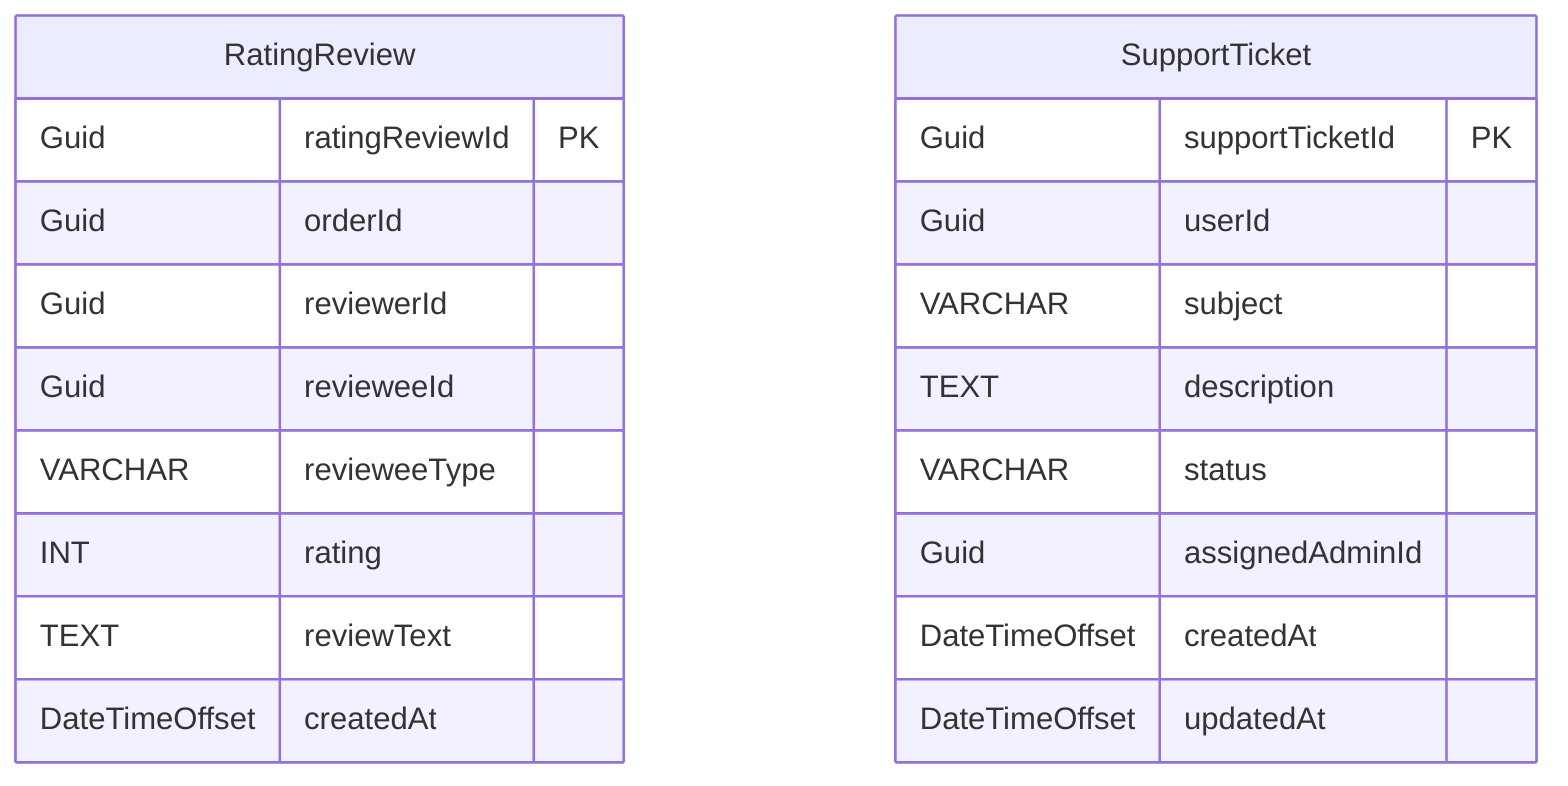 erDiagram
    RatingReview {
        Guid ratingReviewId PK
        Guid orderId
        Guid reviewerId
        Guid revieweeId
        VARCHAR revieweeType
        INT rating
        TEXT reviewText
        DateTimeOffset createdAt
    }

    SupportTicket {
        Guid supportTicketId PK
        Guid userId
        VARCHAR subject
        TEXT description
        VARCHAR status
        Guid assignedAdminId
        DateTimeOffset createdAt
        DateTimeOffset updatedAt
    }